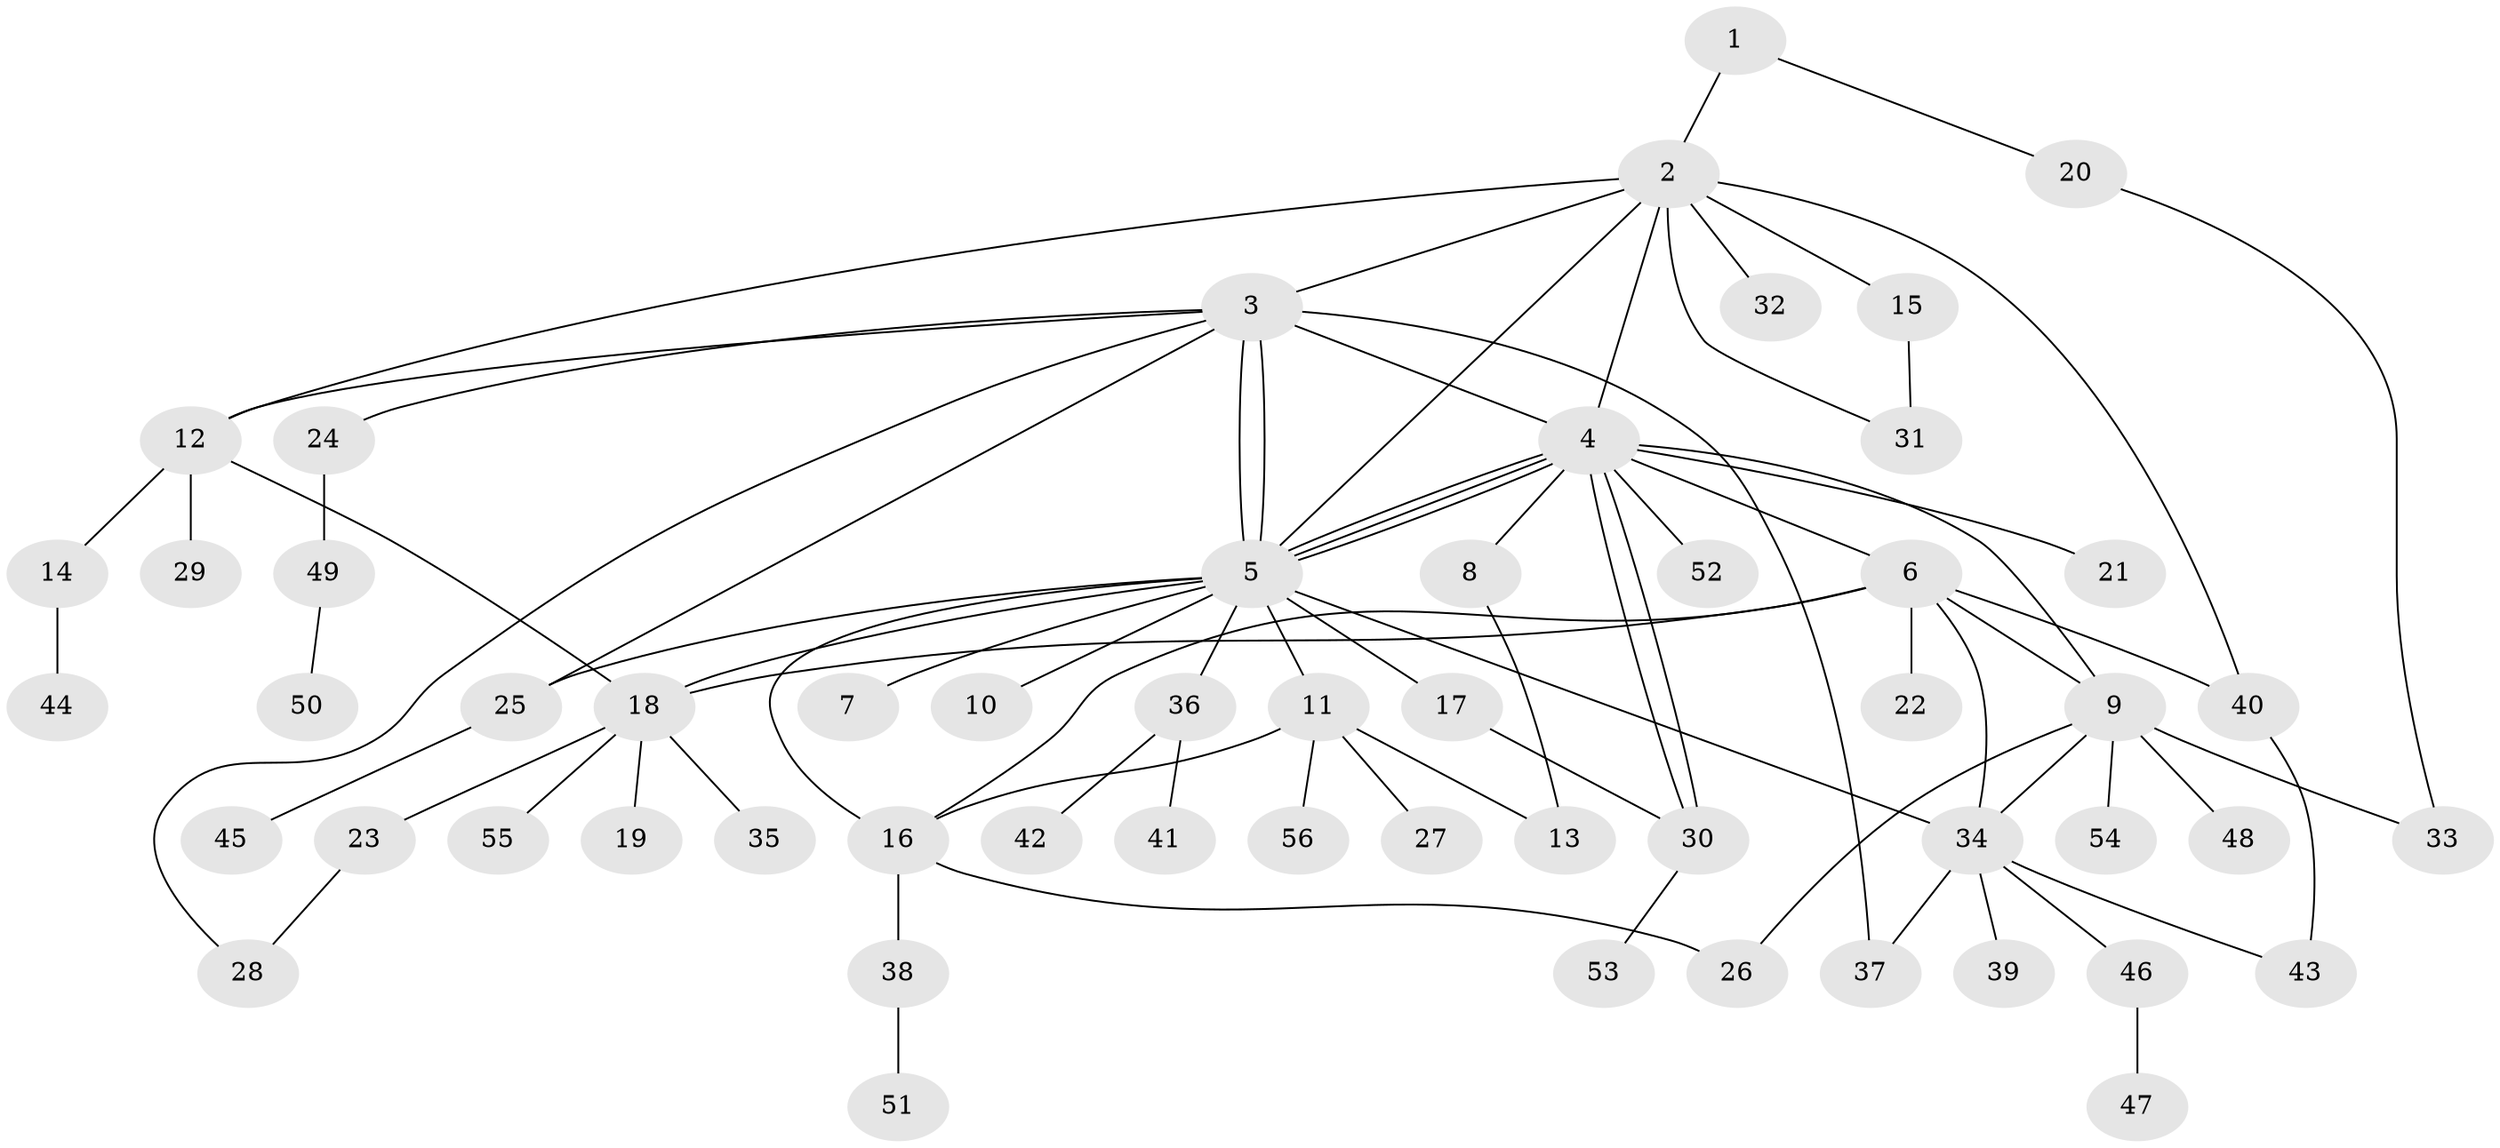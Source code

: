 // Generated by graph-tools (version 1.1) at 2025/50/03/09/25 03:50:01]
// undirected, 56 vertices, 80 edges
graph export_dot {
graph [start="1"]
  node [color=gray90,style=filled];
  1;
  2;
  3;
  4;
  5;
  6;
  7;
  8;
  9;
  10;
  11;
  12;
  13;
  14;
  15;
  16;
  17;
  18;
  19;
  20;
  21;
  22;
  23;
  24;
  25;
  26;
  27;
  28;
  29;
  30;
  31;
  32;
  33;
  34;
  35;
  36;
  37;
  38;
  39;
  40;
  41;
  42;
  43;
  44;
  45;
  46;
  47;
  48;
  49;
  50;
  51;
  52;
  53;
  54;
  55;
  56;
  1 -- 2;
  1 -- 20;
  2 -- 3;
  2 -- 4;
  2 -- 5;
  2 -- 12;
  2 -- 15;
  2 -- 31;
  2 -- 32;
  2 -- 40;
  3 -- 4;
  3 -- 5;
  3 -- 5;
  3 -- 12;
  3 -- 24;
  3 -- 25;
  3 -- 28;
  3 -- 37;
  4 -- 5;
  4 -- 5;
  4 -- 5;
  4 -- 6;
  4 -- 8;
  4 -- 9;
  4 -- 21;
  4 -- 30;
  4 -- 30;
  4 -- 52;
  5 -- 7;
  5 -- 10;
  5 -- 11;
  5 -- 16;
  5 -- 17;
  5 -- 18;
  5 -- 25;
  5 -- 34;
  5 -- 36;
  6 -- 9;
  6 -- 16;
  6 -- 18;
  6 -- 22;
  6 -- 34;
  6 -- 40;
  8 -- 13;
  9 -- 26;
  9 -- 33;
  9 -- 34;
  9 -- 48;
  9 -- 54;
  11 -- 13;
  11 -- 16;
  11 -- 27;
  11 -- 56;
  12 -- 14;
  12 -- 18;
  12 -- 29;
  14 -- 44;
  15 -- 31;
  16 -- 26;
  16 -- 38;
  17 -- 30;
  18 -- 19;
  18 -- 23;
  18 -- 35;
  18 -- 55;
  20 -- 33;
  23 -- 28;
  24 -- 49;
  25 -- 45;
  30 -- 53;
  34 -- 37;
  34 -- 39;
  34 -- 43;
  34 -- 46;
  36 -- 41;
  36 -- 42;
  38 -- 51;
  40 -- 43;
  46 -- 47;
  49 -- 50;
}
